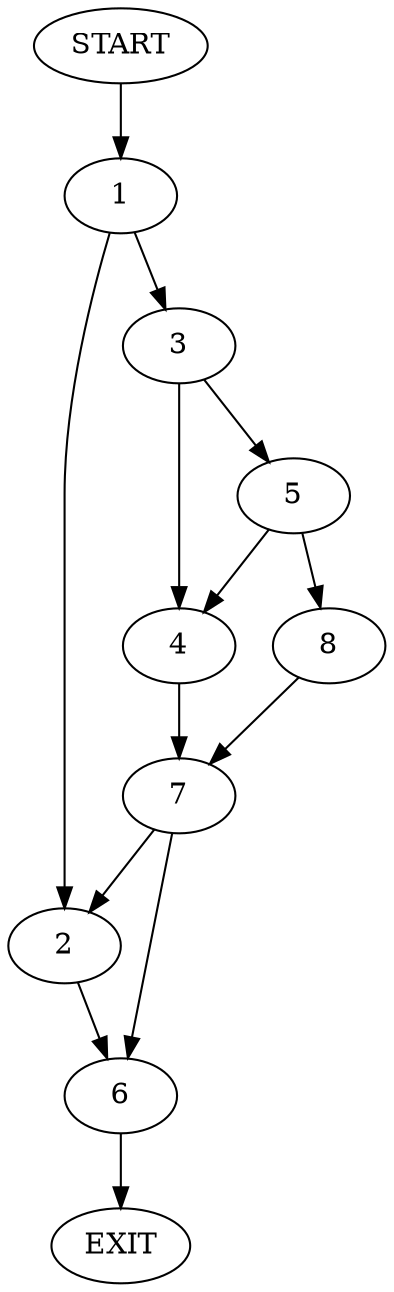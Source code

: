 digraph {
0 [label="START"]
9 [label="EXIT"]
0 -> 1
1 -> 2
1 -> 3
3 -> 4
3 -> 5
2 -> 6
4 -> 7
5 -> 8
5 -> 4
8 -> 7
7 -> 2
7 -> 6
6 -> 9
}
